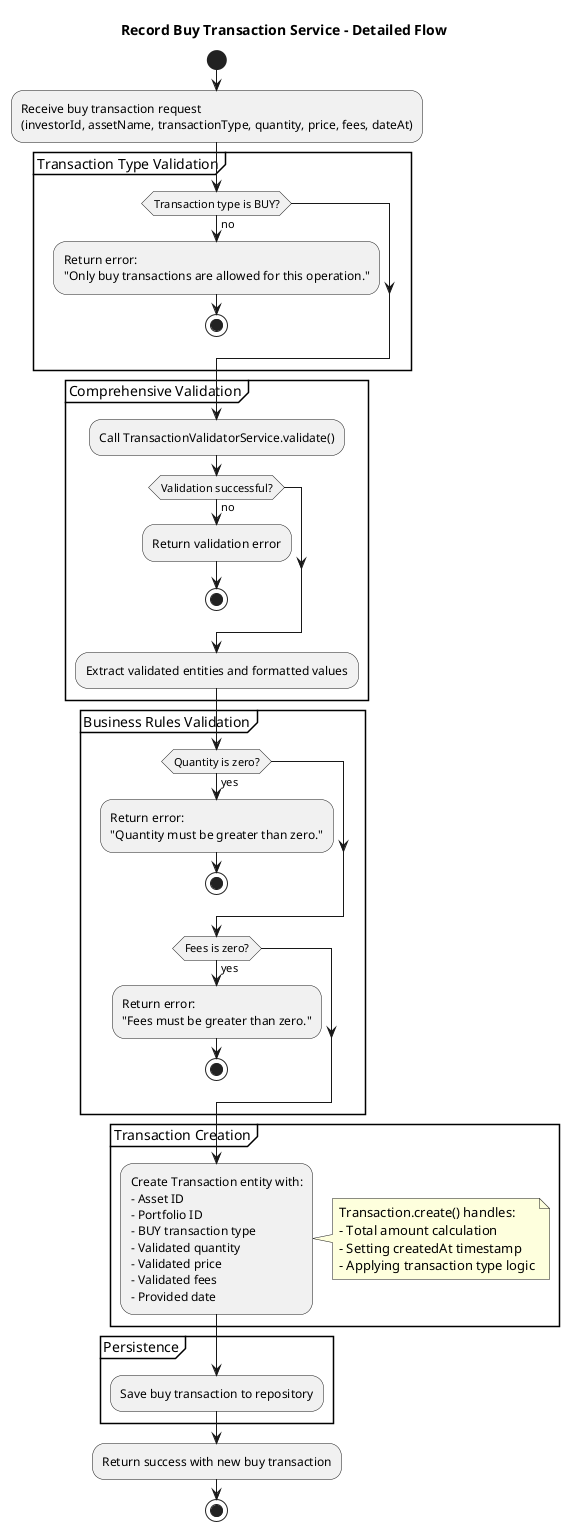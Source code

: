 @startuml Record Buy Transaction Service
title Record Buy Transaction Service - Detailed Flow

start

:Receive buy transaction request\n(investorId, assetName, transactionType, quantity, price, fees, dateAt);

partition "Transaction Type Validation" {
  if (Transaction type is BUY?) then (no)
    :Return error:\n"Only buy transactions are allowed for this operation.";
    stop
  endif
}

partition "Comprehensive Validation" {
  :Call TransactionValidatorService.validate();
  if (Validation successful?) then (no)
    :Return validation error;
    stop
  endif
  
  :Extract validated entities and formatted values;
}

partition "Business Rules Validation" {
  if (Quantity is zero?) then (yes)
    :Return error:\n"Quantity must be greater than zero.";
    stop
  endif
  
  if (Fees is zero?) then (yes)
    :Return error:\n"Fees must be greater than zero.";
    stop
  endif
}

partition "Transaction Creation" {
  :Create Transaction entity with:
  - Asset ID
  - Portfolio ID
  - BUY transaction type
  - Validated quantity
  - Validated price
  - Validated fees
  - Provided date;
  
  note right
    Transaction.create() handles:
    - Total amount calculation
    - Setting createdAt timestamp
    - Applying transaction type logic
  end note
}

partition "Persistence" {
  :Save buy transaction to repository;
}

:Return success with new buy transaction;

stop
@enduml